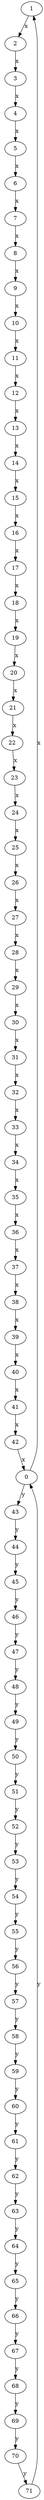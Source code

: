 digraph  {
1;
2;
3;
4;
5;
6;
7;
8;
9;
10;
11;
12;
13;
14;
15;
16;
17;
18;
19;
20;
21;
22;
23;
24;
25;
26;
27;
28;
29;
30;
31;
32;
33;
34;
35;
36;
37;
38;
39;
40;
41;
42;
0;
43;
44;
45;
46;
47;
48;
49;
50;
51;
52;
53;
54;
55;
56;
57;
58;
59;
60;
61;
62;
63;
64;
65;
66;
67;
68;
69;
70;
71;
1 -> 2  [key=0, label=x];
2 -> 3  [key=0, label=x];
3 -> 4  [key=0, label=x];
4 -> 5  [key=0, label=x];
5 -> 6  [key=0, label=x];
6 -> 7  [key=0, label=x];
7 -> 8  [key=0, label=x];
8 -> 9  [key=0, label=x];
9 -> 10  [key=0, label=x];
10 -> 11  [key=0, label=x];
11 -> 12  [key=0, label=x];
12 -> 13  [key=0, label=x];
13 -> 14  [key=0, label=x];
14 -> 15  [key=0, label=x];
15 -> 16  [key=0, label=x];
16 -> 17  [key=0, label=x];
17 -> 18  [key=0, label=x];
18 -> 19  [key=0, label=x];
19 -> 20  [key=0, label=x];
20 -> 21  [key=0, label=x];
21 -> 22  [key=0, label=x];
22 -> 23  [key=0, label=x];
23 -> 24  [key=0, label=x];
24 -> 25  [key=0, label=x];
25 -> 26  [key=0, label=x];
26 -> 27  [key=0, label=x];
27 -> 28  [key=0, label=x];
28 -> 29  [key=0, label=x];
29 -> 30  [key=0, label=x];
30 -> 31  [key=0, label=x];
31 -> 32  [key=0, label=x];
32 -> 33  [key=0, label=x];
33 -> 34  [key=0, label=x];
34 -> 35  [key=0, label=x];
35 -> 36  [key=0, label=x];
36 -> 37  [key=0, label=x];
37 -> 38  [key=0, label=x];
38 -> 39  [key=0, label=x];
39 -> 40  [key=0, label=x];
40 -> 41  [key=0, label=x];
41 -> 42  [key=0, label=x];
42 -> 0  [key=0, label=x];
0 -> 1  [key=0, label=x];
0 -> 43  [key=0, label=y];
43 -> 44  [key=0, label=y];
44 -> 45  [key=0, label=y];
45 -> 46  [key=0, label=y];
46 -> 47  [key=0, label=y];
47 -> 48  [key=0, label=y];
48 -> 49  [key=0, label=y];
49 -> 50  [key=0, label=y];
50 -> 51  [key=0, label=y];
51 -> 52  [key=0, label=y];
52 -> 53  [key=0, label=y];
53 -> 54  [key=0, label=y];
54 -> 55  [key=0, label=y];
55 -> 56  [key=0, label=y];
56 -> 57  [key=0, label=y];
57 -> 58  [key=0, label=y];
58 -> 59  [key=0, label=y];
59 -> 60  [key=0, label=y];
60 -> 61  [key=0, label=y];
61 -> 62  [key=0, label=y];
62 -> 63  [key=0, label=y];
63 -> 64  [key=0, label=y];
64 -> 65  [key=0, label=y];
65 -> 66  [key=0, label=y];
66 -> 67  [key=0, label=y];
67 -> 68  [key=0, label=y];
68 -> 69  [key=0, label=y];
69 -> 70  [key=0, label=y];
70 -> 71  [key=0, label=y];
71 -> 0  [key=0, label=y];
}
